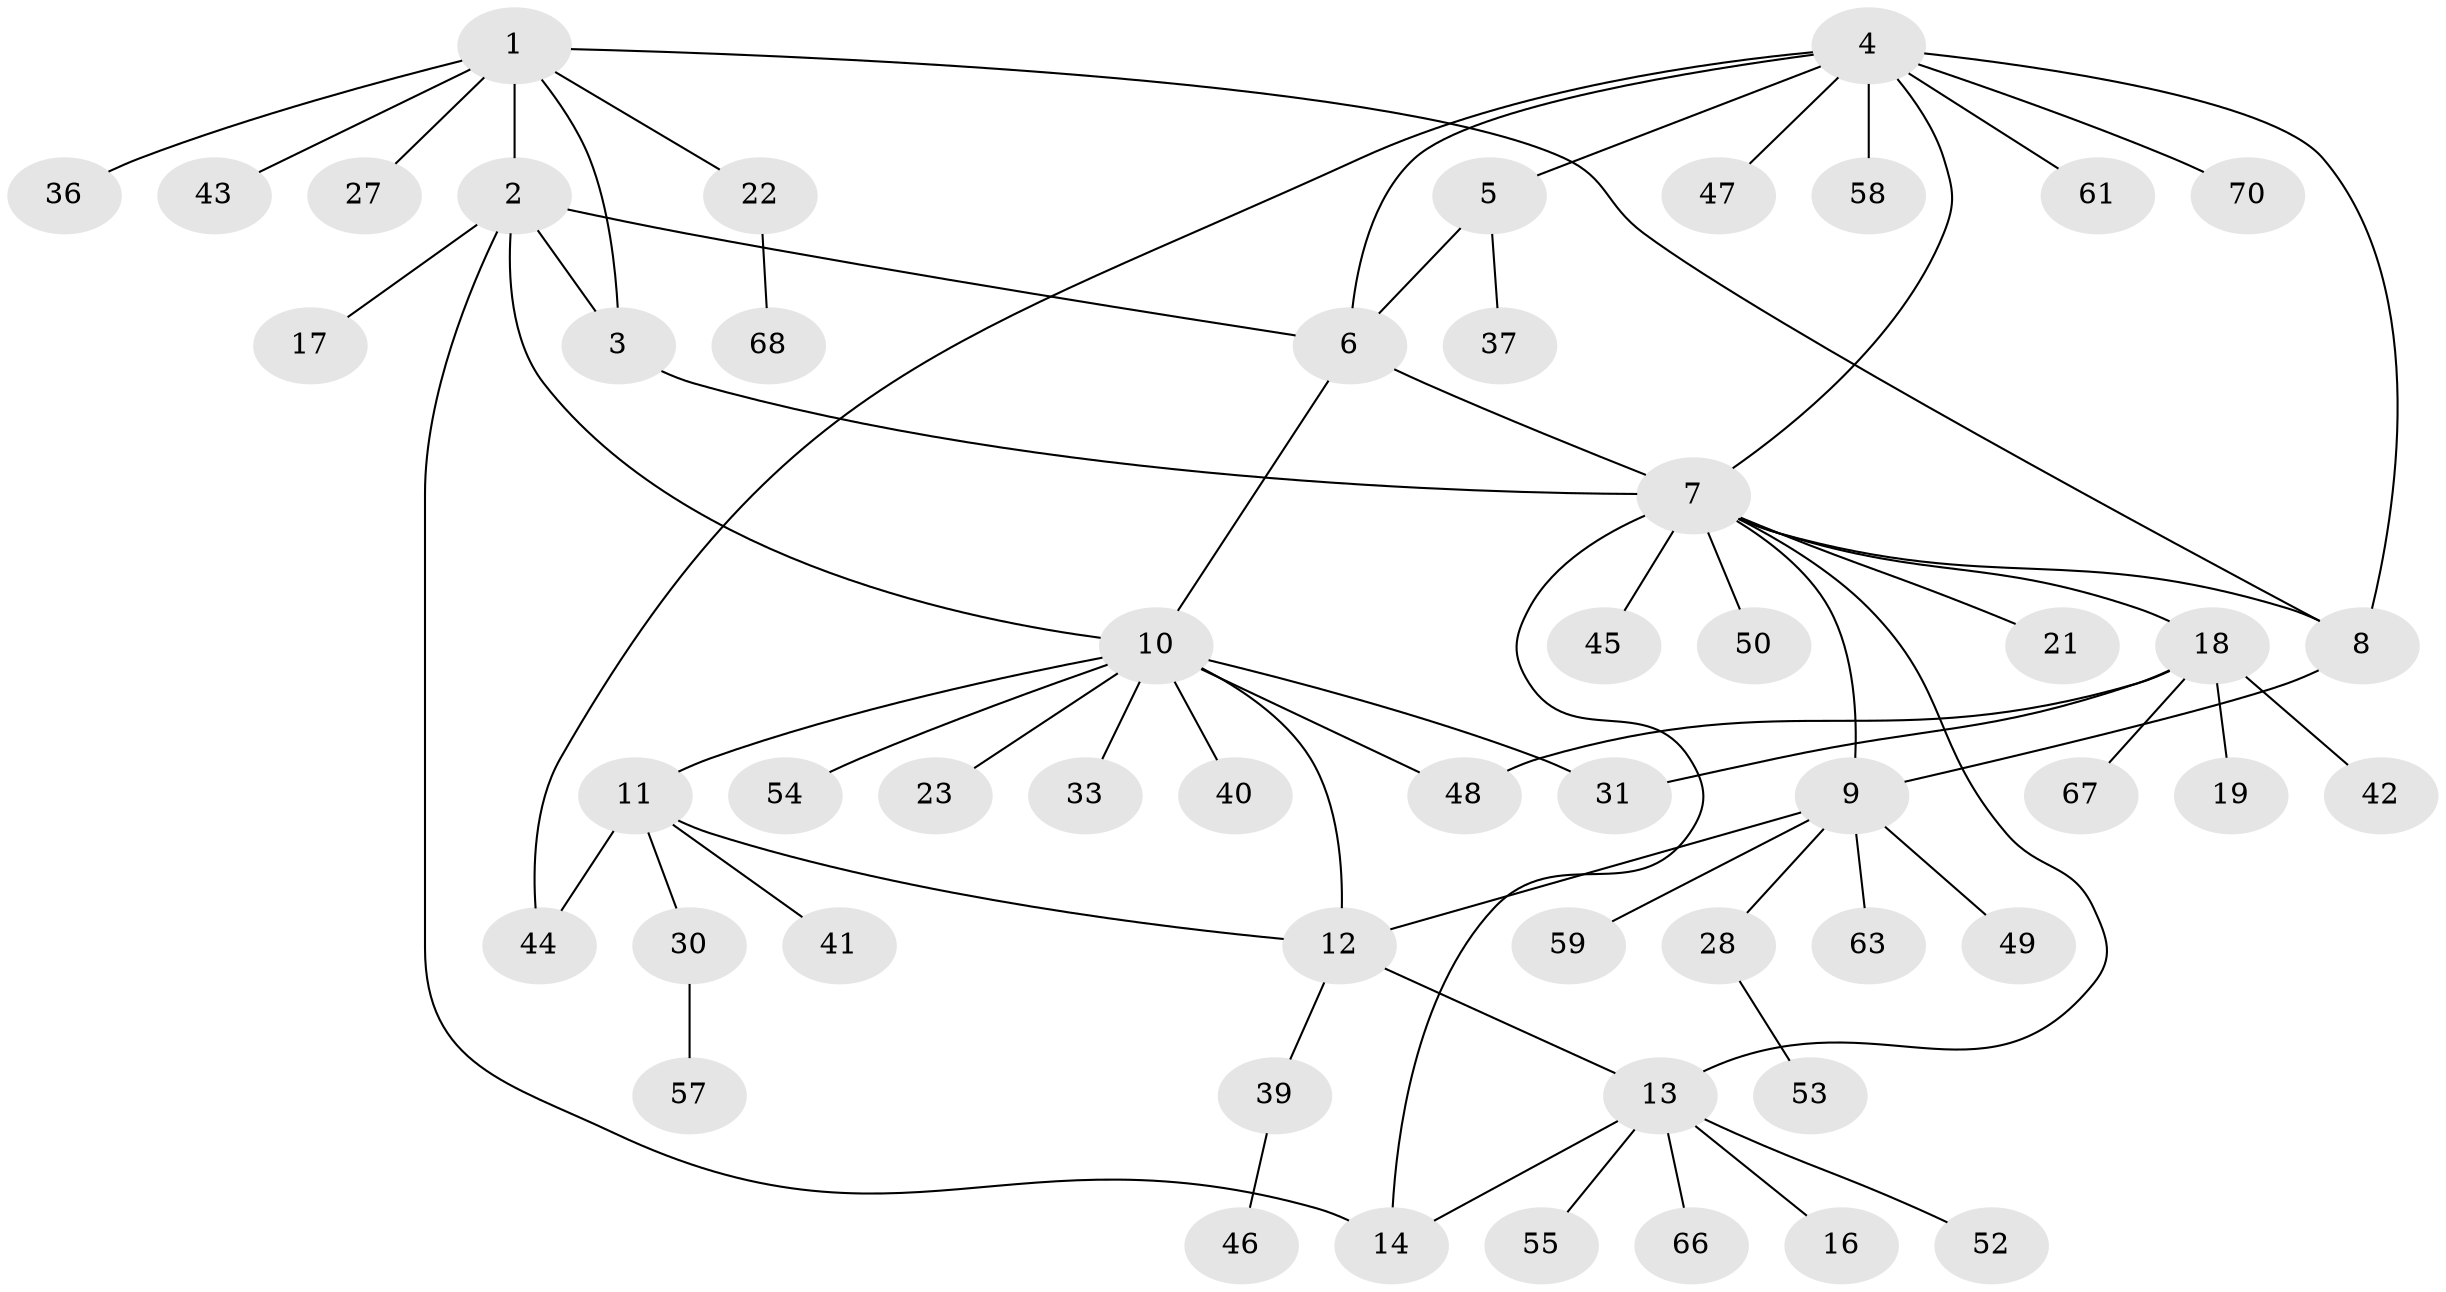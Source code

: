 // Generated by graph-tools (version 1.1) at 2025/52/02/27/25 19:52:14]
// undirected, 53 vertices, 68 edges
graph export_dot {
graph [start="1"]
  node [color=gray90,style=filled];
  1 [super="+34"];
  2 [super="+62"];
  3;
  4 [super="+35"];
  5;
  6;
  7 [super="+15"];
  8;
  9 [super="+20"];
  10 [super="+26"];
  11 [super="+25"];
  12 [super="+38"];
  13 [super="+32"];
  14;
  16 [super="+64"];
  17;
  18 [super="+24"];
  19;
  21;
  22 [super="+29"];
  23;
  27;
  28;
  30;
  31;
  33;
  36;
  37;
  39;
  40 [super="+65"];
  41;
  42;
  43;
  44;
  45;
  46 [super="+51"];
  47;
  48 [super="+56"];
  49;
  50;
  52;
  53;
  54;
  55;
  57 [super="+60"];
  58;
  59;
  61;
  63;
  66;
  67 [super="+69"];
  68;
  70;
  1 -- 2;
  1 -- 3;
  1 -- 8;
  1 -- 22;
  1 -- 27;
  1 -- 36;
  1 -- 43;
  2 -- 3;
  2 -- 6;
  2 -- 10;
  2 -- 17;
  2 -- 14;
  3 -- 7;
  4 -- 5;
  4 -- 6;
  4 -- 8;
  4 -- 47;
  4 -- 58;
  4 -- 61;
  4 -- 70;
  4 -- 44;
  4 -- 7;
  5 -- 6;
  5 -- 37;
  6 -- 10;
  6 -- 7;
  7 -- 8;
  7 -- 9;
  7 -- 18;
  7 -- 50;
  7 -- 45;
  7 -- 21;
  7 -- 13;
  7 -- 14;
  8 -- 9;
  9 -- 12;
  9 -- 28;
  9 -- 49;
  9 -- 59;
  9 -- 63;
  10 -- 11;
  10 -- 12;
  10 -- 23;
  10 -- 31;
  10 -- 33;
  10 -- 48;
  10 -- 40;
  10 -- 54;
  11 -- 12;
  11 -- 30;
  11 -- 41;
  11 -- 44;
  12 -- 13;
  12 -- 39;
  13 -- 14;
  13 -- 16;
  13 -- 52;
  13 -- 55;
  13 -- 66;
  18 -- 19;
  18 -- 31;
  18 -- 42;
  18 -- 48;
  18 -- 67;
  22 -- 68;
  28 -- 53;
  30 -- 57;
  39 -- 46;
}
